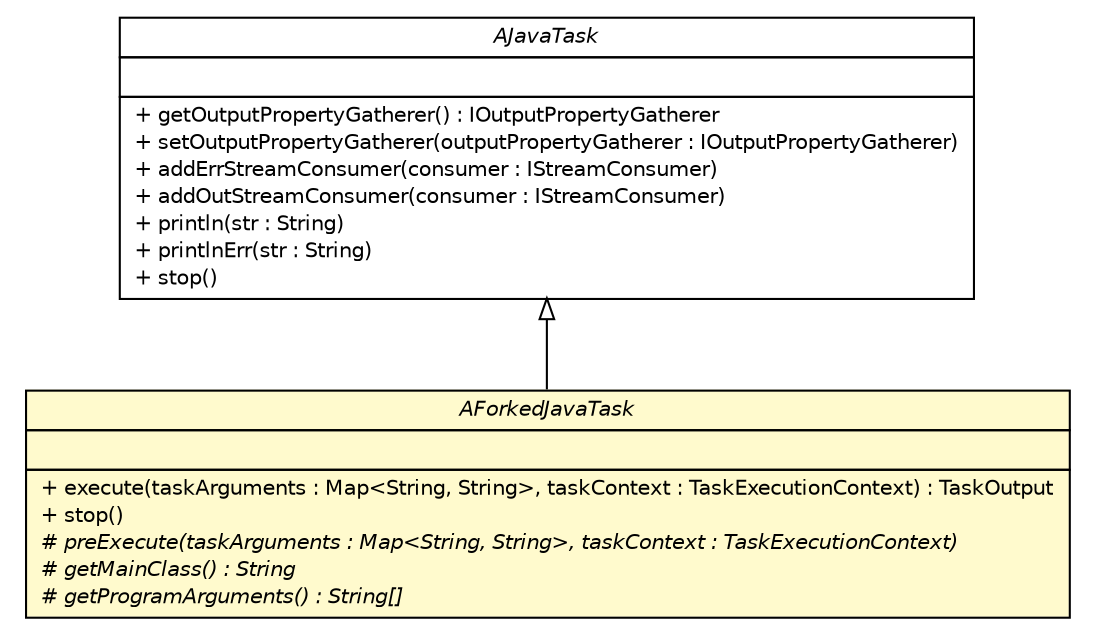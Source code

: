 #!/usr/local/bin/dot
#
# Class diagram 
# Generated by UMLGraph version 5.4 (http://www.umlgraph.org/)
#

digraph G {
	edge [fontname="Helvetica",fontsize=10,labelfontname="Helvetica",labelfontsize=10];
	node [fontname="Helvetica",fontsize=10,shape=plaintext];
	nodesep=0.25;
	ranksep=0.5;
	// com.singularity.ee.agent.systemagent.api.AForkedJavaTask
	c30 [label=<<table title="com.singularity.ee.agent.systemagent.api.AForkedJavaTask" border="0" cellborder="1" cellspacing="0" cellpadding="2" port="p" bgcolor="lemonChiffon" href="./AForkedJavaTask.html">
		<tr><td><table border="0" cellspacing="0" cellpadding="1">
<tr><td align="center" balign="center"><font face="Helvetica-Oblique"> AForkedJavaTask </font></td></tr>
		</table></td></tr>
		<tr><td><table border="0" cellspacing="0" cellpadding="1">
<tr><td align="left" balign="left">  </td></tr>
		</table></td></tr>
		<tr><td><table border="0" cellspacing="0" cellpadding="1">
<tr><td align="left" balign="left"> + execute(taskArguments : Map&lt;String, String&gt;, taskContext : TaskExecutionContext) : TaskOutput </td></tr>
<tr><td align="left" balign="left"> + stop() </td></tr>
<tr><td align="left" balign="left"><font face="Helvetica-Oblique" point-size="10.0"> # preExecute(taskArguments : Map&lt;String, String&gt;, taskContext : TaskExecutionContext) </font></td></tr>
<tr><td align="left" balign="left"><font face="Helvetica-Oblique" point-size="10.0"> # getMainClass() : String </font></td></tr>
<tr><td align="left" balign="left"><font face="Helvetica-Oblique" point-size="10.0"> # getProgramArguments() : String[] </font></td></tr>
		</table></td></tr>
		</table>>, URL="./AForkedJavaTask.html", fontname="Helvetica", fontcolor="black", fontsize=10.0];
	// com.singularity.ee.agent.systemagent.api.AJavaTask
	c32 [label=<<table title="com.singularity.ee.agent.systemagent.api.AJavaTask" border="0" cellborder="1" cellspacing="0" cellpadding="2" port="p" href="./AJavaTask.html">
		<tr><td><table border="0" cellspacing="0" cellpadding="1">
<tr><td align="center" balign="center"><font face="Helvetica-Oblique"> AJavaTask </font></td></tr>
		</table></td></tr>
		<tr><td><table border="0" cellspacing="0" cellpadding="1">
<tr><td align="left" balign="left">  </td></tr>
		</table></td></tr>
		<tr><td><table border="0" cellspacing="0" cellpadding="1">
<tr><td align="left" balign="left"> + getOutputPropertyGatherer() : IOutputPropertyGatherer </td></tr>
<tr><td align="left" balign="left"> + setOutputPropertyGatherer(outputPropertyGatherer : IOutputPropertyGatherer) </td></tr>
<tr><td align="left" balign="left"> + addErrStreamConsumer(consumer : IStreamConsumer) </td></tr>
<tr><td align="left" balign="left"> + addOutStreamConsumer(consumer : IStreamConsumer) </td></tr>
<tr><td align="left" balign="left"> + println(str : String) </td></tr>
<tr><td align="left" balign="left"> + printlnErr(str : String) </td></tr>
<tr><td align="left" balign="left"> + stop() </td></tr>
		</table></td></tr>
		</table>>, URL="./AJavaTask.html", fontname="Helvetica", fontcolor="black", fontsize=10.0];
	//com.singularity.ee.agent.systemagent.api.AForkedJavaTask extends com.singularity.ee.agent.systemagent.api.AJavaTask
	c32:p -> c30:p [dir=back,arrowtail=empty];
}

